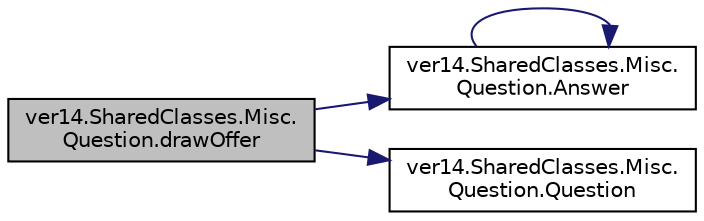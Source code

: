 digraph "ver14.SharedClasses.Misc.Question.drawOffer"
{
 // LATEX_PDF_SIZE
  edge [fontname="Helvetica",fontsize="10",labelfontname="Helvetica",labelfontsize="10"];
  node [fontname="Helvetica",fontsize="10",shape=record];
  rankdir="LR";
  Node1 [label="ver14.SharedClasses.Misc.\lQuestion.drawOffer",height=0.2,width=0.4,color="black", fillcolor="grey75", style="filled", fontcolor="black",tooltip=" "];
  Node1 -> Node2 [color="midnightblue",fontsize="10",style="solid"];
  Node2 [label="ver14.SharedClasses.Misc.\lQuestion.Answer",height=0.2,width=0.4,color="black", fillcolor="white", style="filled",URL="$classver14_1_1_shared_classes_1_1_misc_1_1_question.html#ac6255a6e4d1bfdf75dea9abc53f02243",tooltip=" "];
  Node2 -> Node2 [color="midnightblue",fontsize="10",style="solid"];
  Node1 -> Node3 [color="midnightblue",fontsize="10",style="solid"];
  Node3 [label="ver14.SharedClasses.Misc.\lQuestion.Question",height=0.2,width=0.4,color="black", fillcolor="white", style="filled",URL="$classver14_1_1_shared_classes_1_1_misc_1_1_question.html#a7aa987f06890429682a4ae28b8b1a7b2",tooltip=" "];
}
